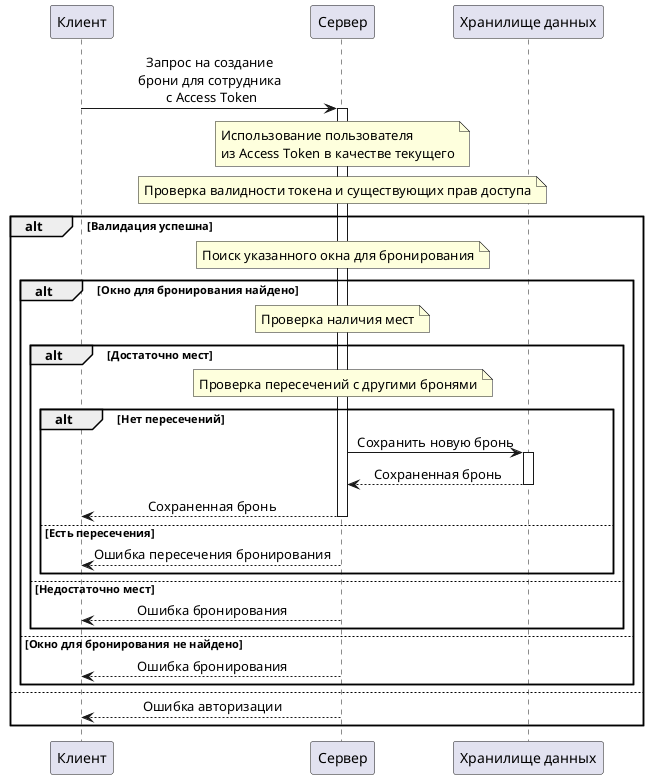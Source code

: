 @startuml
skinparam sequenceMessageAlign center
autoactivate on

participant Клиент
participant Сервер
participant "Хранилище данных" as Хранилище

Клиент -> Сервер: Запрос на создание\nброни для сотрудника\n с Access Token
note over Сервер
Использование пользователя
из Access Token в качестве текущего
end note
note over Сервер: Проверка валидности токена и существующих прав доступа
alt Валидация успешна
    note over Сервер: Поиск указанного окна для бронирования
    alt Окно для бронирования найдено
        note over Сервер: Проверка наличия мест
        alt Достаточно мест
            note over Сервер: Проверка пересечений с другими бронями
            alt Нет пересечений
                Сервер -> Хранилище: Сохранить новую бронь
                return Сохраненная бронь
                return Сохраненная бронь
            else Есть пересечения
                Сервер --> Клиент: Ошибка пересечения бронирования
            end
        else Недостаточно мест
            Сервер --> Клиент: Ошибка бронирования
        end
    else Окно для бронирования не найдено
        Сервер --> Клиент: Ошибка бронирования
    end
else
    Сервер --> Клиент: Ошибка авторизации
end
@enduml